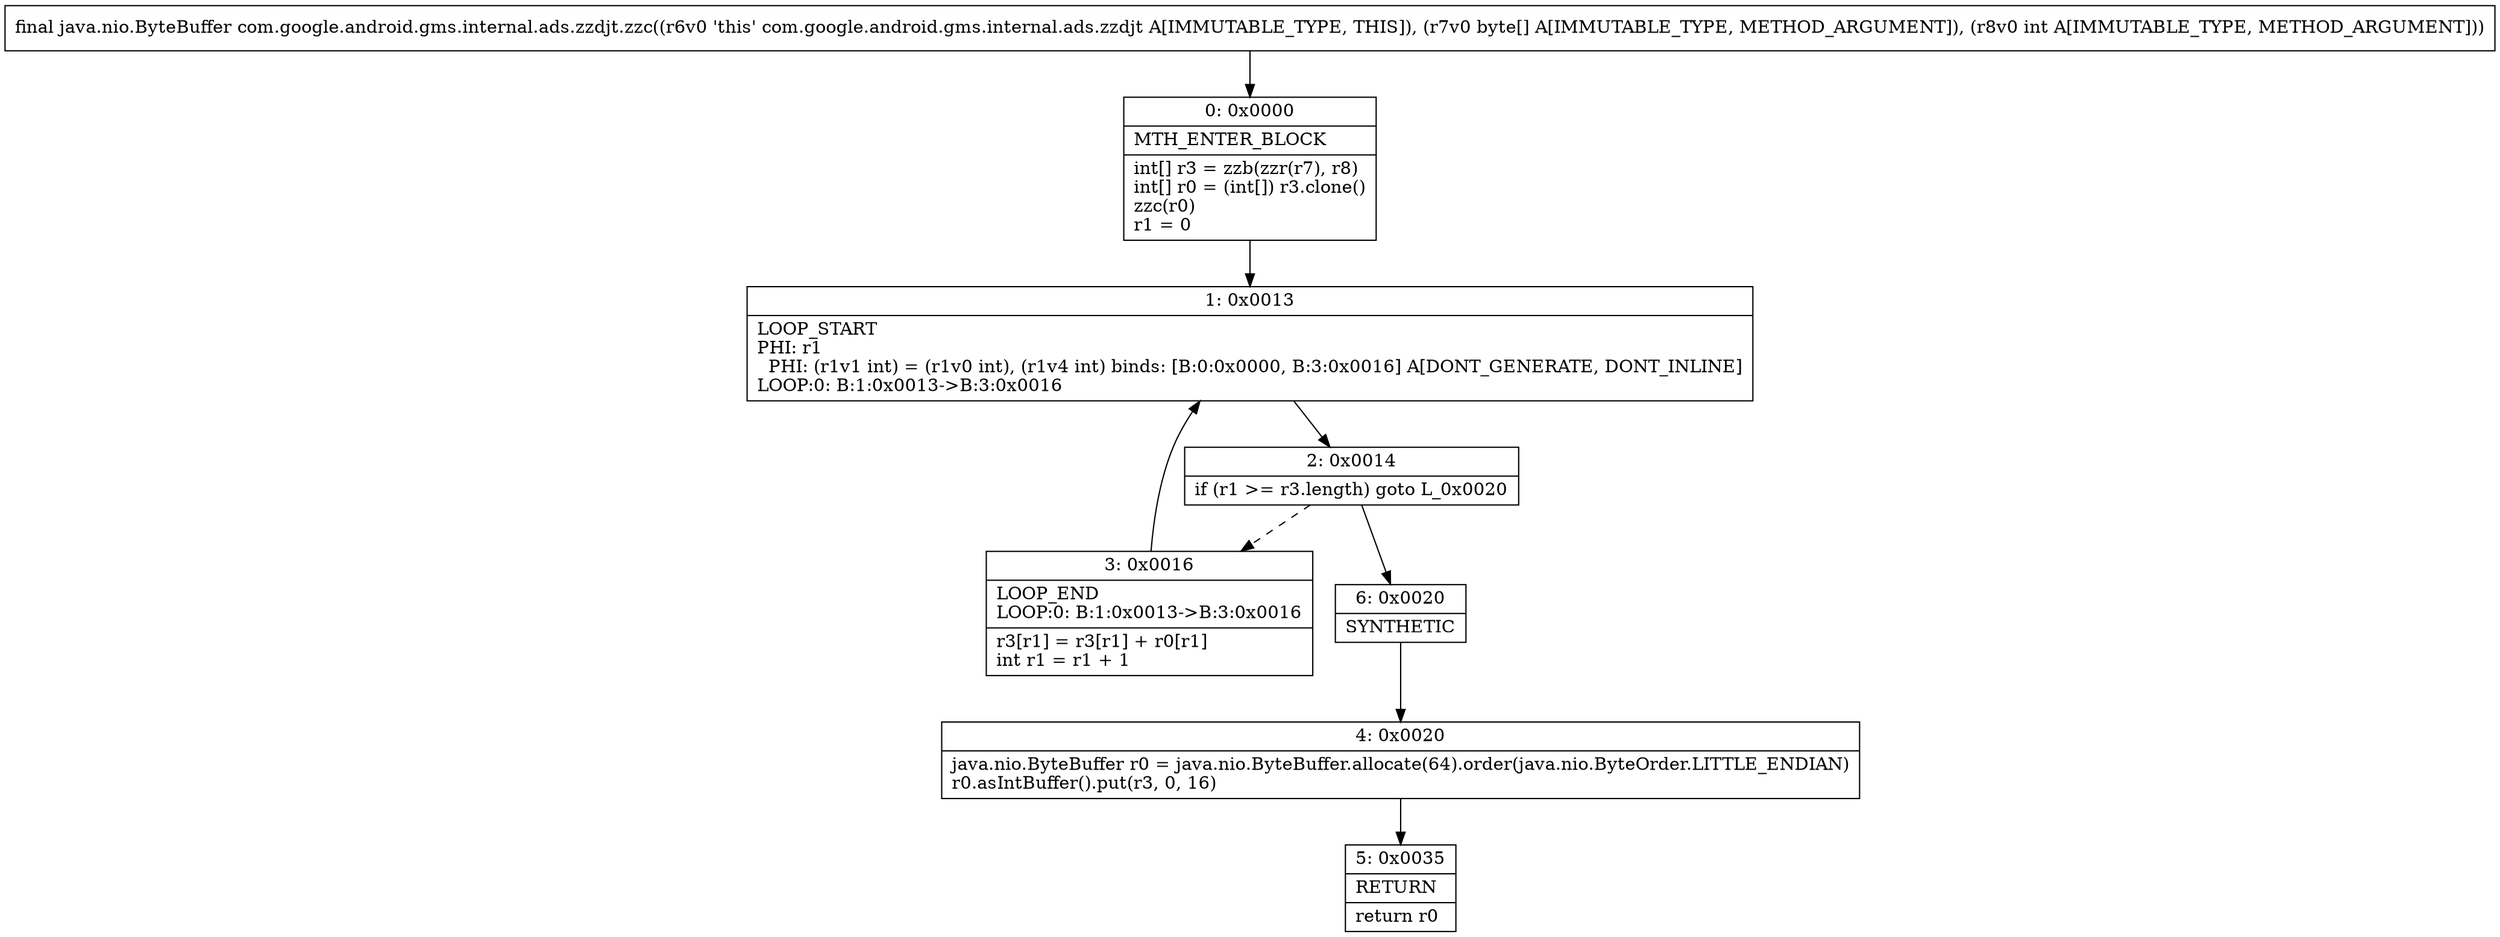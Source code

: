 digraph "CFG forcom.google.android.gms.internal.ads.zzdjt.zzc([BI)Ljava\/nio\/ByteBuffer;" {
Node_0 [shape=record,label="{0\:\ 0x0000|MTH_ENTER_BLOCK\l|int[] r3 = zzb(zzr(r7), r8)\lint[] r0 = (int[]) r3.clone()\lzzc(r0)\lr1 = 0\l}"];
Node_1 [shape=record,label="{1\:\ 0x0013|LOOP_START\lPHI: r1 \l  PHI: (r1v1 int) = (r1v0 int), (r1v4 int) binds: [B:0:0x0000, B:3:0x0016] A[DONT_GENERATE, DONT_INLINE]\lLOOP:0: B:1:0x0013\-\>B:3:0x0016\l}"];
Node_2 [shape=record,label="{2\:\ 0x0014|if (r1 \>= r3.length) goto L_0x0020\l}"];
Node_3 [shape=record,label="{3\:\ 0x0016|LOOP_END\lLOOP:0: B:1:0x0013\-\>B:3:0x0016\l|r3[r1] = r3[r1] + r0[r1]\lint r1 = r1 + 1\l}"];
Node_4 [shape=record,label="{4\:\ 0x0020|java.nio.ByteBuffer r0 = java.nio.ByteBuffer.allocate(64).order(java.nio.ByteOrder.LITTLE_ENDIAN)\lr0.asIntBuffer().put(r3, 0, 16)\l}"];
Node_5 [shape=record,label="{5\:\ 0x0035|RETURN\l|return r0\l}"];
Node_6 [shape=record,label="{6\:\ 0x0020|SYNTHETIC\l}"];
MethodNode[shape=record,label="{final java.nio.ByteBuffer com.google.android.gms.internal.ads.zzdjt.zzc((r6v0 'this' com.google.android.gms.internal.ads.zzdjt A[IMMUTABLE_TYPE, THIS]), (r7v0 byte[] A[IMMUTABLE_TYPE, METHOD_ARGUMENT]), (r8v0 int A[IMMUTABLE_TYPE, METHOD_ARGUMENT])) }"];
MethodNode -> Node_0;
Node_0 -> Node_1;
Node_1 -> Node_2;
Node_2 -> Node_3[style=dashed];
Node_2 -> Node_6;
Node_3 -> Node_1;
Node_4 -> Node_5;
Node_6 -> Node_4;
}

